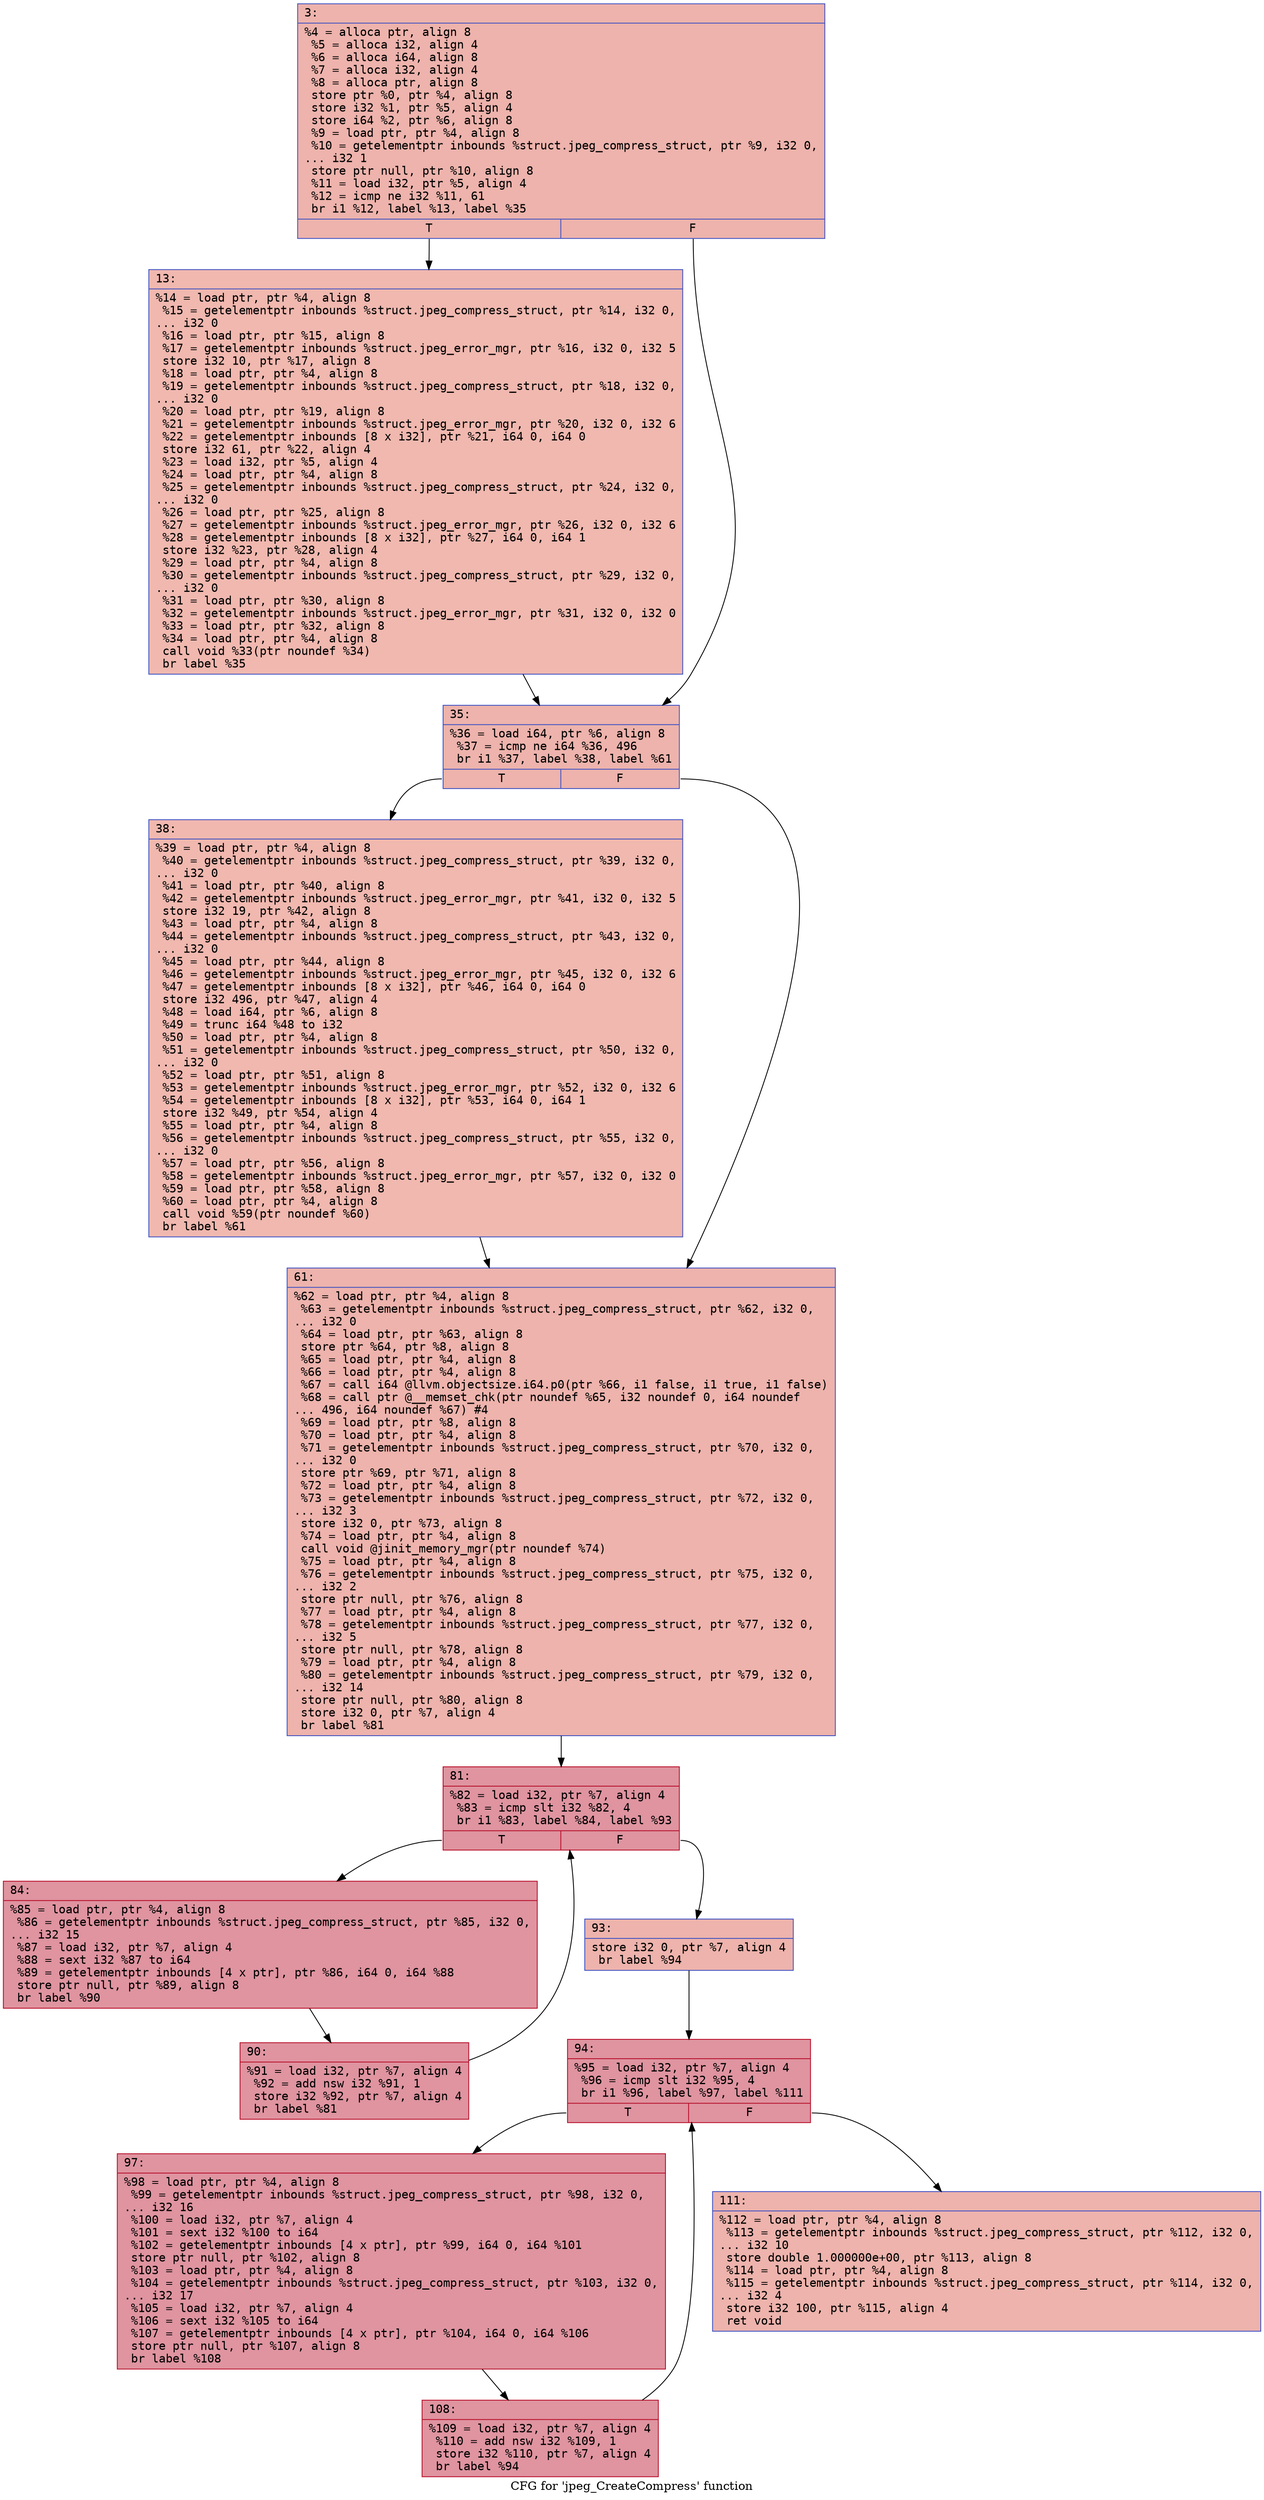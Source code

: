 digraph "CFG for 'jpeg_CreateCompress' function" {
	label="CFG for 'jpeg_CreateCompress' function";

	Node0x600003329ef0 [shape=record,color="#3d50c3ff", style=filled, fillcolor="#d6524470" fontname="Courier",label="{3:\l|  %4 = alloca ptr, align 8\l  %5 = alloca i32, align 4\l  %6 = alloca i64, align 8\l  %7 = alloca i32, align 4\l  %8 = alloca ptr, align 8\l  store ptr %0, ptr %4, align 8\l  store i32 %1, ptr %5, align 4\l  store i64 %2, ptr %6, align 8\l  %9 = load ptr, ptr %4, align 8\l  %10 = getelementptr inbounds %struct.jpeg_compress_struct, ptr %9, i32 0,\l... i32 1\l  store ptr null, ptr %10, align 8\l  %11 = load i32, ptr %5, align 4\l  %12 = icmp ne i32 %11, 61\l  br i1 %12, label %13, label %35\l|{<s0>T|<s1>F}}"];
	Node0x600003329ef0:s0 -> Node0x600003329f40[tooltip="3 -> 13\nProbability 50.00%" ];
	Node0x600003329ef0:s1 -> Node0x600003329f90[tooltip="3 -> 35\nProbability 50.00%" ];
	Node0x600003329f40 [shape=record,color="#3d50c3ff", style=filled, fillcolor="#dc5d4a70" fontname="Courier",label="{13:\l|  %14 = load ptr, ptr %4, align 8\l  %15 = getelementptr inbounds %struct.jpeg_compress_struct, ptr %14, i32 0,\l... i32 0\l  %16 = load ptr, ptr %15, align 8\l  %17 = getelementptr inbounds %struct.jpeg_error_mgr, ptr %16, i32 0, i32 5\l  store i32 10, ptr %17, align 8\l  %18 = load ptr, ptr %4, align 8\l  %19 = getelementptr inbounds %struct.jpeg_compress_struct, ptr %18, i32 0,\l... i32 0\l  %20 = load ptr, ptr %19, align 8\l  %21 = getelementptr inbounds %struct.jpeg_error_mgr, ptr %20, i32 0, i32 6\l  %22 = getelementptr inbounds [8 x i32], ptr %21, i64 0, i64 0\l  store i32 61, ptr %22, align 4\l  %23 = load i32, ptr %5, align 4\l  %24 = load ptr, ptr %4, align 8\l  %25 = getelementptr inbounds %struct.jpeg_compress_struct, ptr %24, i32 0,\l... i32 0\l  %26 = load ptr, ptr %25, align 8\l  %27 = getelementptr inbounds %struct.jpeg_error_mgr, ptr %26, i32 0, i32 6\l  %28 = getelementptr inbounds [8 x i32], ptr %27, i64 0, i64 1\l  store i32 %23, ptr %28, align 4\l  %29 = load ptr, ptr %4, align 8\l  %30 = getelementptr inbounds %struct.jpeg_compress_struct, ptr %29, i32 0,\l... i32 0\l  %31 = load ptr, ptr %30, align 8\l  %32 = getelementptr inbounds %struct.jpeg_error_mgr, ptr %31, i32 0, i32 0\l  %33 = load ptr, ptr %32, align 8\l  %34 = load ptr, ptr %4, align 8\l  call void %33(ptr noundef %34)\l  br label %35\l}"];
	Node0x600003329f40 -> Node0x600003329f90[tooltip="13 -> 35\nProbability 100.00%" ];
	Node0x600003329f90 [shape=record,color="#3d50c3ff", style=filled, fillcolor="#d6524470" fontname="Courier",label="{35:\l|  %36 = load i64, ptr %6, align 8\l  %37 = icmp ne i64 %36, 496\l  br i1 %37, label %38, label %61\l|{<s0>T|<s1>F}}"];
	Node0x600003329f90:s0 -> Node0x600003329fe0[tooltip="35 -> 38\nProbability 50.00%" ];
	Node0x600003329f90:s1 -> Node0x60000332a030[tooltip="35 -> 61\nProbability 50.00%" ];
	Node0x600003329fe0 [shape=record,color="#3d50c3ff", style=filled, fillcolor="#dc5d4a70" fontname="Courier",label="{38:\l|  %39 = load ptr, ptr %4, align 8\l  %40 = getelementptr inbounds %struct.jpeg_compress_struct, ptr %39, i32 0,\l... i32 0\l  %41 = load ptr, ptr %40, align 8\l  %42 = getelementptr inbounds %struct.jpeg_error_mgr, ptr %41, i32 0, i32 5\l  store i32 19, ptr %42, align 8\l  %43 = load ptr, ptr %4, align 8\l  %44 = getelementptr inbounds %struct.jpeg_compress_struct, ptr %43, i32 0,\l... i32 0\l  %45 = load ptr, ptr %44, align 8\l  %46 = getelementptr inbounds %struct.jpeg_error_mgr, ptr %45, i32 0, i32 6\l  %47 = getelementptr inbounds [8 x i32], ptr %46, i64 0, i64 0\l  store i32 496, ptr %47, align 4\l  %48 = load i64, ptr %6, align 8\l  %49 = trunc i64 %48 to i32\l  %50 = load ptr, ptr %4, align 8\l  %51 = getelementptr inbounds %struct.jpeg_compress_struct, ptr %50, i32 0,\l... i32 0\l  %52 = load ptr, ptr %51, align 8\l  %53 = getelementptr inbounds %struct.jpeg_error_mgr, ptr %52, i32 0, i32 6\l  %54 = getelementptr inbounds [8 x i32], ptr %53, i64 0, i64 1\l  store i32 %49, ptr %54, align 4\l  %55 = load ptr, ptr %4, align 8\l  %56 = getelementptr inbounds %struct.jpeg_compress_struct, ptr %55, i32 0,\l... i32 0\l  %57 = load ptr, ptr %56, align 8\l  %58 = getelementptr inbounds %struct.jpeg_error_mgr, ptr %57, i32 0, i32 0\l  %59 = load ptr, ptr %58, align 8\l  %60 = load ptr, ptr %4, align 8\l  call void %59(ptr noundef %60)\l  br label %61\l}"];
	Node0x600003329fe0 -> Node0x60000332a030[tooltip="38 -> 61\nProbability 100.00%" ];
	Node0x60000332a030 [shape=record,color="#3d50c3ff", style=filled, fillcolor="#d6524470" fontname="Courier",label="{61:\l|  %62 = load ptr, ptr %4, align 8\l  %63 = getelementptr inbounds %struct.jpeg_compress_struct, ptr %62, i32 0,\l... i32 0\l  %64 = load ptr, ptr %63, align 8\l  store ptr %64, ptr %8, align 8\l  %65 = load ptr, ptr %4, align 8\l  %66 = load ptr, ptr %4, align 8\l  %67 = call i64 @llvm.objectsize.i64.p0(ptr %66, i1 false, i1 true, i1 false)\l  %68 = call ptr @__memset_chk(ptr noundef %65, i32 noundef 0, i64 noundef\l... 496, i64 noundef %67) #4\l  %69 = load ptr, ptr %8, align 8\l  %70 = load ptr, ptr %4, align 8\l  %71 = getelementptr inbounds %struct.jpeg_compress_struct, ptr %70, i32 0,\l... i32 0\l  store ptr %69, ptr %71, align 8\l  %72 = load ptr, ptr %4, align 8\l  %73 = getelementptr inbounds %struct.jpeg_compress_struct, ptr %72, i32 0,\l... i32 3\l  store i32 0, ptr %73, align 8\l  %74 = load ptr, ptr %4, align 8\l  call void @jinit_memory_mgr(ptr noundef %74)\l  %75 = load ptr, ptr %4, align 8\l  %76 = getelementptr inbounds %struct.jpeg_compress_struct, ptr %75, i32 0,\l... i32 2\l  store ptr null, ptr %76, align 8\l  %77 = load ptr, ptr %4, align 8\l  %78 = getelementptr inbounds %struct.jpeg_compress_struct, ptr %77, i32 0,\l... i32 5\l  store ptr null, ptr %78, align 8\l  %79 = load ptr, ptr %4, align 8\l  %80 = getelementptr inbounds %struct.jpeg_compress_struct, ptr %79, i32 0,\l... i32 14\l  store ptr null, ptr %80, align 8\l  store i32 0, ptr %7, align 4\l  br label %81\l}"];
	Node0x60000332a030 -> Node0x60000332a080[tooltip="61 -> 81\nProbability 100.00%" ];
	Node0x60000332a080 [shape=record,color="#b70d28ff", style=filled, fillcolor="#b70d2870" fontname="Courier",label="{81:\l|  %82 = load i32, ptr %7, align 4\l  %83 = icmp slt i32 %82, 4\l  br i1 %83, label %84, label %93\l|{<s0>T|<s1>F}}"];
	Node0x60000332a080:s0 -> Node0x60000332a0d0[tooltip="81 -> 84\nProbability 96.88%" ];
	Node0x60000332a080:s1 -> Node0x60000332a170[tooltip="81 -> 93\nProbability 3.12%" ];
	Node0x60000332a0d0 [shape=record,color="#b70d28ff", style=filled, fillcolor="#b70d2870" fontname="Courier",label="{84:\l|  %85 = load ptr, ptr %4, align 8\l  %86 = getelementptr inbounds %struct.jpeg_compress_struct, ptr %85, i32 0,\l... i32 15\l  %87 = load i32, ptr %7, align 4\l  %88 = sext i32 %87 to i64\l  %89 = getelementptr inbounds [4 x ptr], ptr %86, i64 0, i64 %88\l  store ptr null, ptr %89, align 8\l  br label %90\l}"];
	Node0x60000332a0d0 -> Node0x60000332a120[tooltip="84 -> 90\nProbability 100.00%" ];
	Node0x60000332a120 [shape=record,color="#b70d28ff", style=filled, fillcolor="#b70d2870" fontname="Courier",label="{90:\l|  %91 = load i32, ptr %7, align 4\l  %92 = add nsw i32 %91, 1\l  store i32 %92, ptr %7, align 4\l  br label %81\l}"];
	Node0x60000332a120 -> Node0x60000332a080[tooltip="90 -> 81\nProbability 100.00%" ];
	Node0x60000332a170 [shape=record,color="#3d50c3ff", style=filled, fillcolor="#d6524470" fontname="Courier",label="{93:\l|  store i32 0, ptr %7, align 4\l  br label %94\l}"];
	Node0x60000332a170 -> Node0x60000332a1c0[tooltip="93 -> 94\nProbability 100.00%" ];
	Node0x60000332a1c0 [shape=record,color="#b70d28ff", style=filled, fillcolor="#b70d2870" fontname="Courier",label="{94:\l|  %95 = load i32, ptr %7, align 4\l  %96 = icmp slt i32 %95, 4\l  br i1 %96, label %97, label %111\l|{<s0>T|<s1>F}}"];
	Node0x60000332a1c0:s0 -> Node0x60000332a210[tooltip="94 -> 97\nProbability 96.88%" ];
	Node0x60000332a1c0:s1 -> Node0x60000332a2b0[tooltip="94 -> 111\nProbability 3.12%" ];
	Node0x60000332a210 [shape=record,color="#b70d28ff", style=filled, fillcolor="#b70d2870" fontname="Courier",label="{97:\l|  %98 = load ptr, ptr %4, align 8\l  %99 = getelementptr inbounds %struct.jpeg_compress_struct, ptr %98, i32 0,\l... i32 16\l  %100 = load i32, ptr %7, align 4\l  %101 = sext i32 %100 to i64\l  %102 = getelementptr inbounds [4 x ptr], ptr %99, i64 0, i64 %101\l  store ptr null, ptr %102, align 8\l  %103 = load ptr, ptr %4, align 8\l  %104 = getelementptr inbounds %struct.jpeg_compress_struct, ptr %103, i32 0,\l... i32 17\l  %105 = load i32, ptr %7, align 4\l  %106 = sext i32 %105 to i64\l  %107 = getelementptr inbounds [4 x ptr], ptr %104, i64 0, i64 %106\l  store ptr null, ptr %107, align 8\l  br label %108\l}"];
	Node0x60000332a210 -> Node0x60000332a260[tooltip="97 -> 108\nProbability 100.00%" ];
	Node0x60000332a260 [shape=record,color="#b70d28ff", style=filled, fillcolor="#b70d2870" fontname="Courier",label="{108:\l|  %109 = load i32, ptr %7, align 4\l  %110 = add nsw i32 %109, 1\l  store i32 %110, ptr %7, align 4\l  br label %94\l}"];
	Node0x60000332a260 -> Node0x60000332a1c0[tooltip="108 -> 94\nProbability 100.00%" ];
	Node0x60000332a2b0 [shape=record,color="#3d50c3ff", style=filled, fillcolor="#d6524470" fontname="Courier",label="{111:\l|  %112 = load ptr, ptr %4, align 8\l  %113 = getelementptr inbounds %struct.jpeg_compress_struct, ptr %112, i32 0,\l... i32 10\l  store double 1.000000e+00, ptr %113, align 8\l  %114 = load ptr, ptr %4, align 8\l  %115 = getelementptr inbounds %struct.jpeg_compress_struct, ptr %114, i32 0,\l... i32 4\l  store i32 100, ptr %115, align 4\l  ret void\l}"];
}
